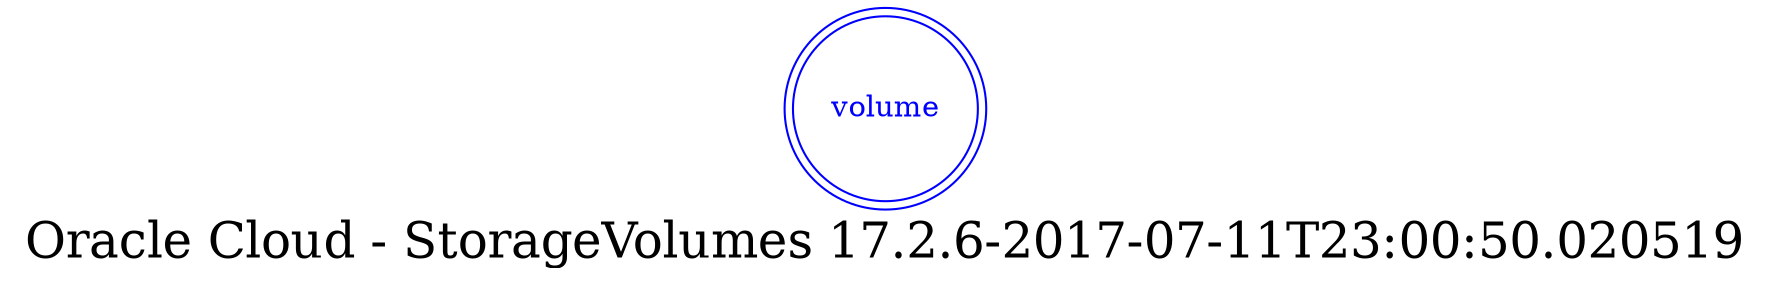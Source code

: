 digraph LexiconGraph {
graph[label="Oracle Cloud - StorageVolumes 17.2.6-2017-07-11T23:00:50.020519", fontsize=24]
splines=true
"volume" [color=blue, fontcolor=blue, shape=doublecircle]
}
